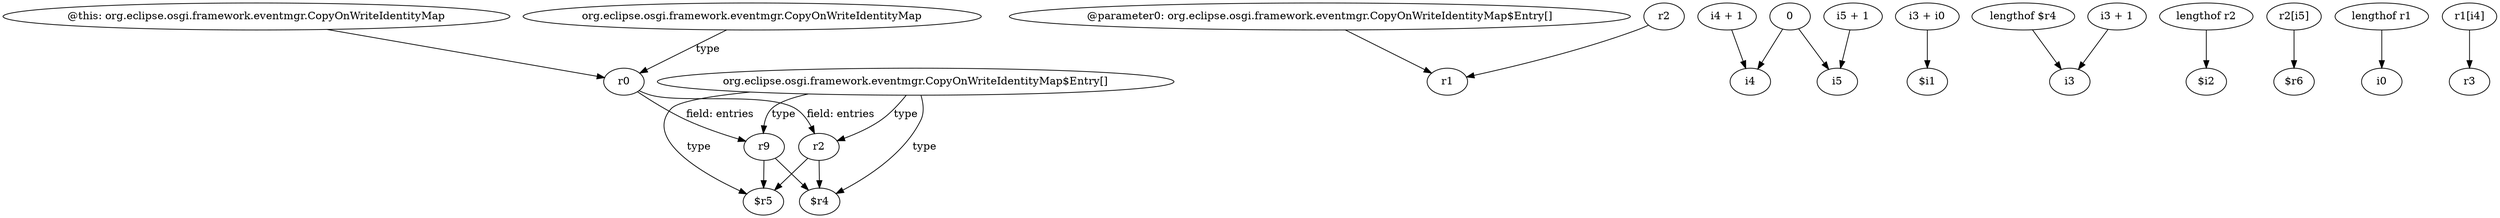 digraph g {
0[label="r9"]
1[label="$r4"]
0->1[label=""]
2[label="@parameter0: org.eclipse.osgi.framework.eventmgr.CopyOnWriteIdentityMap$Entry[]"]
3[label="r1"]
2->3[label=""]
4[label="0"]
5[label="i4"]
4->5[label=""]
6[label="r0"]
6->0[label="field: entries"]
7[label="org.eclipse.osgi.framework.eventmgr.CopyOnWriteIdentityMap$Entry[]"]
7->0[label="type"]
8[label="r2"]
8->3[label=""]
9[label="$r5"]
0->9[label=""]
10[label="i3 + i0"]
11[label="$i1"]
10->11[label=""]
12[label="lengthof $r4"]
13[label="i3"]
12->13[label=""]
14[label="lengthof r2"]
15[label="$i2"]
14->15[label=""]
16[label="r2"]
7->16[label="type"]
17[label="i4 + 1"]
17->5[label=""]
18[label="r2[i5]"]
19[label="$r6"]
18->19[label=""]
7->1[label="type"]
20[label="i5"]
4->20[label=""]
21[label="i3 + 1"]
21->13[label=""]
22[label="@this: org.eclipse.osgi.framework.eventmgr.CopyOnWriteIdentityMap"]
22->6[label=""]
16->1[label=""]
7->9[label="type"]
6->16[label="field: entries"]
23[label="org.eclipse.osgi.framework.eventmgr.CopyOnWriteIdentityMap"]
23->6[label="type"]
24[label="lengthof r1"]
25[label="i0"]
24->25[label=""]
26[label="r1[i4]"]
27[label="r3"]
26->27[label=""]
28[label="i5 + 1"]
28->20[label=""]
16->9[label=""]
}
